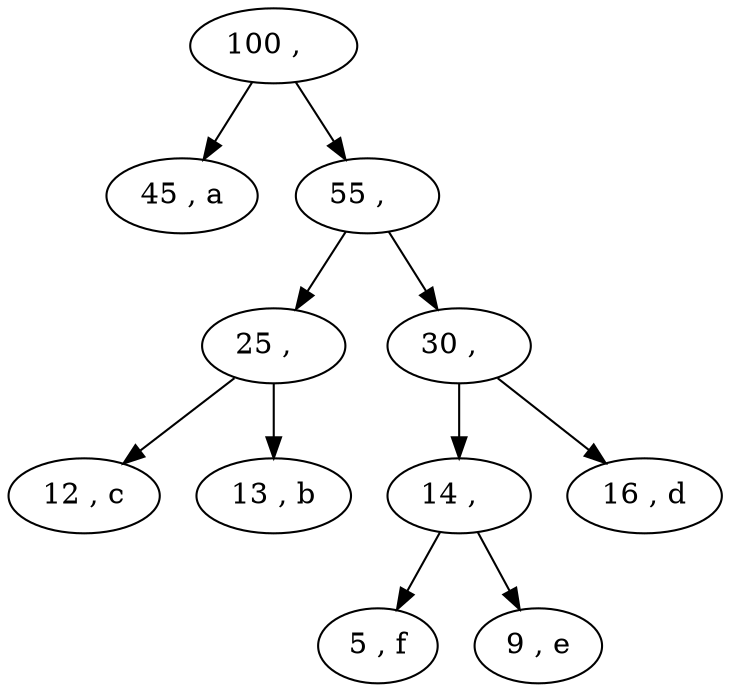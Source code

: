 digraph G {
100[label="100 ,  "]
100  -> 45;
100  -> 55;
45[label="45 , a"]
55[label="55 ,  "]
55  -> 25;
55  -> 30;
25[label="25 ,  "]
25  -> 12;
25  -> 13;
12[label="12 , c"]
13[label="13 , b"]
30[label="30 ,  "]
30  -> 14;
30  -> 16;
14[label="14 ,  "]
14  -> 5;
14  -> 9;
5[label="5 , f"]
9[label="9 , e"]
16[label="16 , d"]
}
